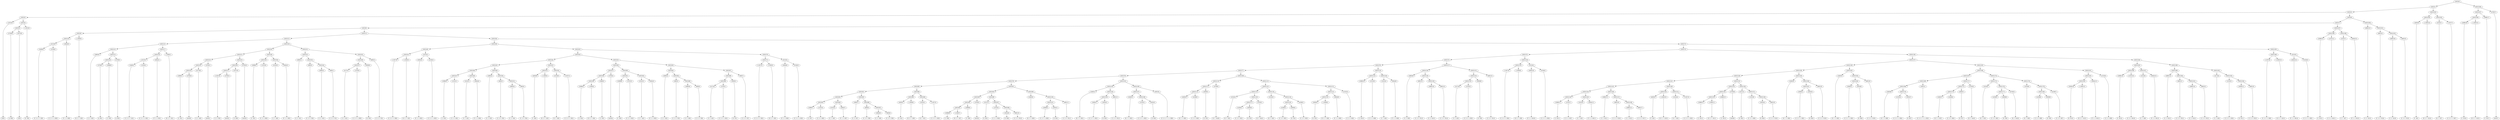 digraph sample{
"L1052(0)"->"[G](0)"
"L3706(0)"->"[A  B](0)"
"L2973(0)"->"[C](0)"
"L5925(5)"->"L3706(0)"
"L5925(5)"->"L2973(0)"
"L-1831(0)"->"[E  F](0)"
"L5925(4)"->"L5925(5)"
"L5925(4)"->"L-1831(0)"
"L5925(3)"->"L1052(0)"
"L5925(3)"->"L5925(4)"
"L5460(0)"->"[C  D  E  F  G](0)"
"L5194(0)"->"[C  D  G  A  B](0)"
"L5510(0)"->"L5460(0)"
"L5510(0)"->"L5194(0)"
"L3644(0)"->"[F  G  A  B](0)"
"L5925(10)"->"L5510(0)"
"L5925(10)"->"L3644(0)"
"L-1800(0)"->"[D  E  F  G](0)"
"L5925(9)"->"L5925(10)"
"L5925(9)"->"L-1800(0)"
"L3885(0)"->"[C  E  G](0)"
"L3706(1)"->"[A  B](1)"
"L2996(0)"->"[C  E](0)"
"L5925(16)"->"L3706(1)"
"L5925(16)"->"L2996(0)"
"L3706(2)"->"[A  B](2)"
"L5925(15)"->"L5925(16)"
"L5925(15)"->"L3706(2)"
"L5925(14)"->"L3885(0)"
"L5925(14)"->"L5925(15)"
"L5460(1)"->"[C  D  E  F  G](1)"
"L5194(1)"->"[C  D  G  A  B](1)"
"L5510(1)"->"L5460(1)"
"L5510(1)"->"L5194(1)"
"L3644(1)"->"[F  G  A  B](1)"
"L5925(18)"->"L5510(1)"
"L5925(18)"->"L3644(1)"
"L-1800(1)"->"[D  E  F  G](1)"
"L5925(17)"->"L5925(18)"
"L5925(17)"->"L-1800(1)"
"L5925(13)"->"L5925(14)"
"L5925(13)"->"L5925(17)"
"L2996(1)"->"[C  E](1)"
"L3765(0)"->"[rest](0)"
"L5925(24)"->"L2996(1)"
"L5925(24)"->"L3765(0)"
"L4174(0)"->"[C  E  A](0)"
"L5925(23)"->"L5925(24)"
"L5925(23)"->"L4174(0)"
"L3765(1)"->"[rest](1)"
"L5925(22)"->"L5925(23)"
"L5925(22)"->"L3765(1)"
"L-1847(0)"->"[C  D  F](0)"
"L3765(2)"->"[rest](2)"
"L5925(27)"->"L-1847(0)"
"L5925(27)"->"L3765(2)"
"L3221(0)"->"[G  B](0)"
"L5925(26)"->"L5925(27)"
"L5925(26)"->"L3221(0)"
"L3765(3)"->"[rest](3)"
"L5925(25)"->"L5925(26)"
"L5925(25)"->"L3765(3)"
"L5925(21)"->"L5925(22)"
"L5925(21)"->"L5925(25)"
"L2996(2)"->"[C  E](2)"
"L1552(0)"->"[C  D  A  B](0)"
"L5925(29)"->"L2996(2)"
"L5925(29)"->"L1552(0)"
"L5242(0)"->"[C  F  A](0)"
"L3644(2)"->"[F  G  A  B](2)"
"L5925(30)"->"L5242(0)"
"L5925(30)"->"L3644(2)"
"L5925(28)"->"L5925(29)"
"L5925(28)"->"L5925(30)"
"L5925(20)"->"L5925(21)"
"L5925(20)"->"L5925(28)"
"L3885(1)"->"[C  E  G](1)"
"L995(0)"->"[C  D  E  F](0)"
"L3885(2)"->"[C  E  G](2)"
"L995(1)"->"[C  D  E  F](1)"
"L5925(34)"->"L3885(2)"
"L5925(34)"->"L995(1)"
"L5925(33)"->"L995(0)"
"L5925(33)"->"L5925(34)"
"L5925(32)"->"L3885(1)"
"L5925(32)"->"L5925(33)"
"L4174(1)"->"[C  E  A](1)"
"L1535(0)"->"[C  D  E  A  B](0)"
"L5925(37)"->"L4174(1)"
"L5925(37)"->"L1535(0)"
"L3939(0)"->"[D  F](0)"
"L5925(36)"->"L5925(37)"
"L5925(36)"->"L3939(0)"
"L995(2)"->"[C  D  E  F](2)"
"L5925(35)"->"L5925(36)"
"L5925(35)"->"L995(2)"
"L5925(31)"->"L5925(32)"
"L5925(31)"->"L5925(35)"
"L5925(19)"->"L5925(20)"
"L5925(19)"->"L5925(31)"
"L5925(12)"->"L5925(13)"
"L5925(12)"->"L5925(19)"
"L-1657(0)"->"[C  D  E  G  B](0)"
"L-1800(2)"->"[D  E  F  G](2)"
"L5925(41)"->"L-1657(0)"
"L5925(41)"->"L-1800(2)"
"L3644(3)"->"[F  G  A  B](3)"
"L5194(2)"->"[C  D  G  A  B](2)"
"L5510(2)"->"L3644(3)"
"L5510(2)"->"L5194(2)"
"L5925(40)"->"L5925(41)"
"L5925(40)"->"L5510(2)"
"L2996(3)"->"[C  E](3)"
"L1552(1)"->"[C  D  A  B](1)"
"L5925(47)"->"L2996(3)"
"L5925(47)"->"L1552(1)"
"L5242(1)"->"[C  F  A](1)"
"L3644(4)"->"[F  G  A  B](4)"
"L5925(48)"->"L5242(1)"
"L5925(48)"->"L3644(4)"
"L5925(46)"->"L5925(47)"
"L5925(46)"->"L5925(48)"
"L3885(3)"->"[C  E  G](3)"
"L995(3)"->"[C  D  E  F](3)"
"L3885(4)"->"[C  E  G](4)"
"L995(4)"->"[C  D  E  F](4)"
"L5925(51)"->"L3885(4)"
"L5925(51)"->"L995(4)"
"L5925(50)"->"L995(3)"
"L5925(50)"->"L5925(51)"
"L5925(49)"->"L3885(3)"
"L5925(49)"->"L5925(50)"
"L5925(45)"->"L5925(46)"
"L5925(45)"->"L5925(49)"
"L4630(0)"->"[F  A](0)"
"L-1800(3)"->"[D  E  F  G](3)"
"L5925(53)"->"L4630(0)"
"L5925(53)"->"L-1800(3)"
"L3234(0)"->"[D  F  G](0)"
"L-1657(1)"->"[C  D  E  G  B](1)"
"L5925(54)"->"L3234(0)"
"L5925(54)"->"L-1657(1)"
"L5925(52)"->"L5925(53)"
"L5925(52)"->"L5925(54)"
"L5925(44)"->"L5925(45)"
"L5925(44)"->"L5925(52)"
"L2996(4)"->"[C  E](4)"
"L-1800(4)"->"[D  E  F  G](4)"
"L5925(59)"->"L2996(4)"
"L5925(59)"->"L-1800(4)"
"L2996(5)"->"[C  E](5)"
"L5925(58)"->"L5925(59)"
"L5925(58)"->"L2996(5)"
"L3765(4)"->"[rest](4)"
"L5925(57)"->"L5925(58)"
"L5925(57)"->"L3765(4)"
"L2996(6)"->"[C  E](6)"
"L1552(2)"->"[C  D  A  B](2)"
"L5925(61)"->"L2996(6)"
"L5925(61)"->"L1552(2)"
"L5242(2)"->"[C  F  A](2)"
"L3644(5)"->"[F  G  A  B](5)"
"L5925(62)"->"L5242(2)"
"L5925(62)"->"L3644(5)"
"L5925(60)"->"L5925(61)"
"L5925(60)"->"L5925(62)"
"L5925(56)"->"L5925(57)"
"L5925(56)"->"L5925(60)"
"L3885(5)"->"[C  E  G](5)"
"L995(5)"->"[C  D  E  F](5)"
"L3885(6)"->"[C  E  G](6)"
"L995(6)"->"[C  D  E  F](6)"
"L5925(66)"->"L3885(6)"
"L5925(66)"->"L995(6)"
"L5925(65)"->"L995(5)"
"L5925(65)"->"L5925(66)"
"L5925(64)"->"L3885(5)"
"L5925(64)"->"L5925(65)"
"L4174(2)"->"[C  E  A](2)"
"L1535(1)"->"[C  D  E  A  B](1)"
"L5925(69)"->"L4174(2)"
"L5925(69)"->"L1535(1)"
"L3939(1)"->"[D  F](1)"
"L5925(68)"->"L5925(69)"
"L5925(68)"->"L3939(1)"
"L995(7)"->"[C  D  E  F](7)"
"L5925(67)"->"L5925(68)"
"L5925(67)"->"L995(7)"
"L5925(63)"->"L5925(64)"
"L5925(63)"->"L5925(67)"
"L5925(55)"->"L5925(56)"
"L5925(55)"->"L5925(63)"
"L5925(43)"->"L5925(44)"
"L5925(43)"->"L5925(55)"
"L-1657(2)"->"[C  D  E  G  B](2)"
"L-1800(5)"->"[D  E  F  G](5)"
"L5925(71)"->"L-1657(2)"
"L5925(71)"->"L-1800(5)"
"L3644(6)"->"[F  G  A  B](6)"
"L5194(3)"->"[C  D  G  A  B](3)"
"L5510(3)"->"L3644(6)"
"L5510(3)"->"L5194(3)"
"L5925(70)"->"L5925(71)"
"L5925(70)"->"L5510(3)"
"L5925(42)"->"L5925(43)"
"L5925(42)"->"L5925(70)"
"L5925(39)"->"L5925(40)"
"L5925(39)"->"L5925(42)"
"L2996(7)"->"[C  E](7)"
"L1552(3)"->"[C  D  A  B](3)"
"L5925(83)"->"L2996(7)"
"L5925(83)"->"L1552(3)"
"L5242(3)"->"[C  F  A](3)"
"L3644(7)"->"[F  G  A  B](7)"
"L5925(84)"->"L5242(3)"
"L5925(84)"->"L3644(7)"
"L5925(82)"->"L5925(83)"
"L5925(82)"->"L5925(84)"
"L3885(7)"->"[C  E  G](7)"
"L995(8)"->"[C  D  E  F](8)"
"L3885(8)"->"[C  E  G](8)"
"L995(9)"->"[C  D  E  F](9)"
"L5925(87)"->"L3885(8)"
"L5925(87)"->"L995(9)"
"L5925(86)"->"L995(8)"
"L5925(86)"->"L5925(87)"
"L5925(85)"->"L3885(7)"
"L5925(85)"->"L5925(86)"
"L5925(81)"->"L5925(82)"
"L5925(81)"->"L5925(85)"
"L4630(1)"->"[F  A](1)"
"L-1800(6)"->"[D  E  F  G](6)"
"L5925(89)"->"L4630(1)"
"L5925(89)"->"L-1800(6)"
"L3234(1)"->"[D  F  G](1)"
"L-1657(3)"->"[C  D  E  G  B](3)"
"L5925(90)"->"L3234(1)"
"L5925(90)"->"L-1657(3)"
"L5925(88)"->"L5925(89)"
"L5925(88)"->"L5925(90)"
"L5925(80)"->"L5925(81)"
"L5925(80)"->"L5925(88)"
"L2996(8)"->"[C  E](8)"
"L-1800(7)"->"[D  E  F  G](7)"
"L5925(95)"->"L2996(8)"
"L5925(95)"->"L-1800(7)"
"L2996(9)"->"[C  E](9)"
"L5925(94)"->"L5925(95)"
"L5925(94)"->"L2996(9)"
"L3765(5)"->"[rest](5)"
"L5925(93)"->"L5925(94)"
"L5925(93)"->"L3765(5)"
"L3221(1)"->"[G  B](1)"
"L1552(4)"->"[C  D  A  B](4)"
"L3054(0)"->"[D  B](0)"
"L995(10)"->"[C  D  E  F](10)"
"L5925(98)"->"L3054(0)"
"L5925(98)"->"L995(10)"
"L5925(97)"->"L1552(4)"
"L5925(97)"->"L5925(98)"
"L5925(96)"->"L3221(1)"
"L5925(96)"->"L5925(97)"
"L5925(92)"->"L5925(93)"
"L5925(92)"->"L5925(96)"
"L3483(0)"->"[D  F  G  B](0)"
"L2800(0)"->"[C  D  F  A  B](0)"
"L3054(1)"->"[D  B](1)"
"L5925(101)"->"L2800(0)"
"L5925(101)"->"L3054(1)"
"L995(11)"->"[C  D  E  F](11)"
"L5925(100)"->"L5925(101)"
"L5925(100)"->"L995(11)"
"L5925(99)"->"L3483(0)"
"L5925(99)"->"L5925(100)"
"L5925(91)"->"L5925(92)"
"L5925(91)"->"L5925(99)"
"L5925(79)"->"L5925(80)"
"L5925(79)"->"L5925(91)"
"L3483(1)"->"[D  F  G  B](1)"
"L2800(1)"->"[C  D  F  A  B](1)"
"L3054(2)"->"[D  B](2)"
"L5925(105)"->"L2800(1)"
"L5925(105)"->"L3054(2)"
"L995(12)"->"[C  D  E  F](12)"
"L5925(104)"->"L5925(105)"
"L5925(104)"->"L995(12)"
"L5925(103)"->"L3483(1)"
"L5925(103)"->"L5925(104)"
"L3483(2)"->"[D  F  G  B](2)"
"L1535(2)"->"[C  D  E  A  B](2)"
"L3054(3)"->"[D  B](3)"
"L5925(108)"->"L1535(2)"
"L5925(108)"->"L3054(3)"
"L5925(107)"->"L3483(2)"
"L5925(107)"->"L5925(108)"
"L3852(0)"->"[C  D  E  F  G  A  B](0)"
"L5925(106)"->"L5925(107)"
"L5925(106)"->"L3852(0)"
"L5925(102)"->"L5925(103)"
"L5925(102)"->"L5925(106)"
"L5925(78)"->"L5925(79)"
"L5925(78)"->"L5925(102)"
"L3483(3)"->"[D  F  G  B](3)"
"L4168(0)"->"[C  D  E  B](0)"
"L5925(112)"->"L3483(3)"
"L5925(112)"->"L4168(0)"
"L3939(2)"->"[D  F](2)"
"L5925(111)"->"L5925(112)"
"L5925(111)"->"L3939(2)"
"L4700(0)"->"[D  F  Gis](0)"
"L5925(110)"->"L5925(111)"
"L5925(110)"->"L4700(0)"
"L3234(2)"->"[D  F  G](2)"
"L4168(1)"->"[C  D  E  B](1)"
"L3939(3)"->"[D  F](3)"
"L5925(117)"->"L4168(1)"
"L5925(117)"->"L3939(3)"
"L4700(1)"->"[D  F  Gis](1)"
"L5925(116)"->"L5925(117)"
"L5925(116)"->"L4700(1)"
"L5925(115)"->"L3234(2)"
"L5925(115)"->"L5925(116)"
"L3234(3)"->"[D  F  G](3)"
"L4168(2)"->"[C  D  E  B](2)"
"L3939(4)"->"[D  F](4)"
"L5925(120)"->"L4168(2)"
"L5925(120)"->"L3939(4)"
"L4168(3)"->"[C  D  E  B](3)"
"L5925(119)"->"L5925(120)"
"L5925(119)"->"L4168(3)"
"L5925(118)"->"L3234(3)"
"L5925(118)"->"L5925(119)"
"L5925(114)"->"L5925(115)"
"L5925(114)"->"L5925(118)"
"L3939(5)"->"[D  F](5)"
"L-1800(8)"->"[D  E  F  G](8)"
"L5925(123)"->"L3939(5)"
"L5925(123)"->"L-1800(8)"
"L3644(8)"->"[F  G  A  B](8)"
"L5925(122)"->"L5925(123)"
"L5925(122)"->"L3644(8)"
"L1552(5)"->"[C  D  A  B](5)"
"L5925(121)"->"L5925(122)"
"L5925(121)"->"L1552(5)"
"L5925(113)"->"L5925(114)"
"L5925(113)"->"L5925(121)"
"L5925(109)"->"L5925(110)"
"L5925(109)"->"L5925(113)"
"L5925(77)"->"L5925(78)"
"L5925(77)"->"L5925(109)"
"L2996(10)"->"[C  E](10)"
"L1552(6)"->"[C  D  A  B](6)"
"L5925(125)"->"L2996(10)"
"L5925(125)"->"L1552(6)"
"L5242(4)"->"[C  F  A](4)"
"L3644(9)"->"[F  G  A  B](9)"
"L5925(126)"->"L5242(4)"
"L5925(126)"->"L3644(9)"
"L5925(124)"->"L5925(125)"
"L5925(124)"->"L5925(126)"
"L5925(76)"->"L5925(77)"
"L5925(76)"->"L5925(124)"
"L3885(9)"->"[C  E  G](9)"
"L995(13)"->"[C  D  E  F](13)"
"L3885(10)"->"[C  E  G](10)"
"L995(14)"->"[C  D  E  F](14)"
"L5925(130)"->"L3885(10)"
"L5925(130)"->"L995(14)"
"L5925(129)"->"L995(13)"
"L5925(129)"->"L5925(130)"
"L5925(128)"->"L3885(9)"
"L5925(128)"->"L5925(129)"
"L4174(3)"->"[C  E  A](3)"
"L1535(3)"->"[C  D  E  A  B](3)"
"L5925(133)"->"L4174(3)"
"L5925(133)"->"L1535(3)"
"L3939(6)"->"[D  F](6)"
"L5925(132)"->"L5925(133)"
"L5925(132)"->"L3939(6)"
"L995(15)"->"[C  D  E  F](15)"
"L5925(131)"->"L5925(132)"
"L5925(131)"->"L995(15)"
"L5925(127)"->"L5925(128)"
"L5925(127)"->"L5925(131)"
"L5925(75)"->"L5925(76)"
"L5925(75)"->"L5925(127)"
"L-1657(4)"->"[C  D  E  G  B](4)"
"L-1800(9)"->"[D  E  F  G](9)"
"L5925(135)"->"L-1657(4)"
"L5925(135)"->"L-1800(9)"
"L3644(10)"->"[F  G  A  B](10)"
"L5194(4)"->"[C  D  G  A  B](4)"
"L5510(4)"->"L3644(10)"
"L5510(4)"->"L5194(4)"
"L5925(134)"->"L5925(135)"
"L5925(134)"->"L5510(4)"
"L5925(74)"->"L5925(75)"
"L5925(74)"->"L5925(134)"
"L2996(11)"->"[C  E](11)"
"L1552(7)"->"[C  D  A  B](7)"
"L5925(144)"->"L2996(11)"
"L5925(144)"->"L1552(7)"
"L5242(5)"->"[C  F  A](5)"
"L3644(11)"->"[F  G  A  B](11)"
"L5925(145)"->"L5242(5)"
"L5925(145)"->"L3644(11)"
"L5925(143)"->"L5925(144)"
"L5925(143)"->"L5925(145)"
"L3885(11)"->"[C  E  G](11)"
"L995(16)"->"[C  D  E  F](16)"
"L3885(12)"->"[C  E  G](12)"
"L995(17)"->"[C  D  E  F](17)"
"L5925(148)"->"L3885(12)"
"L5925(148)"->"L995(17)"
"L5925(147)"->"L995(16)"
"L5925(147)"->"L5925(148)"
"L5925(146)"->"L3885(11)"
"L5925(146)"->"L5925(147)"
"L5925(142)"->"L5925(143)"
"L5925(142)"->"L5925(146)"
"L4630(2)"->"[F  A](2)"
"L-1800(10)"->"[D  E  F  G](10)"
"L5925(150)"->"L4630(2)"
"L5925(150)"->"L-1800(10)"
"L3234(4)"->"[D  F  G](4)"
"L-1657(5)"->"[C  D  E  G  B](5)"
"L5925(151)"->"L3234(4)"
"L5925(151)"->"L-1657(5)"
"L5925(149)"->"L5925(150)"
"L5925(149)"->"L5925(151)"
"L5925(141)"->"L5925(142)"
"L5925(141)"->"L5925(149)"
"L2996(12)"->"[C  E](12)"
"L-1800(11)"->"[D  E  F  G](11)"
"L5925(155)"->"L2996(12)"
"L5925(155)"->"L-1800(11)"
"L2996(13)"->"[C  E](13)"
"L5925(154)"->"L5925(155)"
"L5925(154)"->"L2996(13)"
"L3765(6)"->"[rest](6)"
"L5925(153)"->"L5925(154)"
"L5925(153)"->"L3765(6)"
"L3221(2)"->"[G  B](2)"
"L1552(8)"->"[C  D  A  B](8)"
"L3054(4)"->"[D  B](4)"
"L995(18)"->"[C  D  E  F](18)"
"L5925(158)"->"L3054(4)"
"L5925(158)"->"L995(18)"
"L5925(157)"->"L1552(8)"
"L5925(157)"->"L5925(158)"
"L5925(156)"->"L3221(2)"
"L5925(156)"->"L5925(157)"
"L5925(152)"->"L5925(153)"
"L5925(152)"->"L5925(156)"
"L5925(140)"->"L5925(141)"
"L5925(140)"->"L5925(152)"
"L3483(4)"->"[D  F  G  B](4)"
"L2800(2)"->"[C  D  F  A  B](2)"
"L3054(5)"->"[D  B](5)"
"L5925(161)"->"L2800(2)"
"L5925(161)"->"L3054(5)"
"L995(19)"->"[C  D  E  F](19)"
"L5925(160)"->"L5925(161)"
"L5925(160)"->"L995(19)"
"L5925(159)"->"L3483(4)"
"L5925(159)"->"L5925(160)"
"L5925(139)"->"L5925(140)"
"L5925(139)"->"L5925(159)"
"L3483(5)"->"[D  F  G  B](5)"
"L2800(3)"->"[C  D  F  A  B](3)"
"L3054(6)"->"[D  B](6)"
"L5925(164)"->"L2800(3)"
"L5925(164)"->"L3054(6)"
"L995(20)"->"[C  D  E  F](20)"
"L5925(163)"->"L5925(164)"
"L5925(163)"->"L995(20)"
"L5925(162)"->"L3483(5)"
"L5925(162)"->"L5925(163)"
"L5925(138)"->"L5925(139)"
"L5925(138)"->"L5925(162)"
"L3483(6)"->"[D  F  G  B](6)"
"L1535(4)"->"[C  D  E  A  B](4)"
"L3054(7)"->"[D  B](7)"
"L5925(170)"->"L1535(4)"
"L5925(170)"->"L3054(7)"
"L5925(169)"->"L3483(6)"
"L5925(169)"->"L5925(170)"
"L3852(1)"->"[C  D  E  F  G  A  B](1)"
"L5925(168)"->"L5925(169)"
"L5925(168)"->"L3852(1)"
"L3483(7)"->"[D  F  G  B](7)"
"L4168(4)"->"[C  D  E  B](4)"
"L5925(173)"->"L3483(7)"
"L5925(173)"->"L4168(4)"
"L3939(7)"->"[D  F](7)"
"L5925(172)"->"L5925(173)"
"L5925(172)"->"L3939(7)"
"L4700(2)"->"[D  F  Gis](2)"
"L5925(171)"->"L5925(172)"
"L5925(171)"->"L4700(2)"
"L5925(167)"->"L5925(168)"
"L5925(167)"->"L5925(171)"
"L3234(5)"->"[D  F  G](5)"
"L4168(5)"->"[C  D  E  B](5)"
"L3939(8)"->"[D  F](8)"
"L5925(177)"->"L4168(5)"
"L5925(177)"->"L3939(8)"
"L4700(3)"->"[D  F  Gis](3)"
"L5925(176)"->"L5925(177)"
"L5925(176)"->"L4700(3)"
"L5925(175)"->"L3234(5)"
"L5925(175)"->"L5925(176)"
"L3234(6)"->"[D  F  G](6)"
"L4168(6)"->"[C  D  E  B](6)"
"L3939(9)"->"[D  F](9)"
"L5925(180)"->"L4168(6)"
"L5925(180)"->"L3939(9)"
"L4168(7)"->"[C  D  E  B](7)"
"L5925(179)"->"L5925(180)"
"L5925(179)"->"L4168(7)"
"L5925(178)"->"L3234(6)"
"L5925(178)"->"L5925(179)"
"L5925(174)"->"L5925(175)"
"L5925(174)"->"L5925(178)"
"L5925(166)"->"L5925(167)"
"L5925(166)"->"L5925(174)"
"L3939(10)"->"[D  F](10)"
"L-1800(12)"->"[D  E  F  G](12)"
"L5925(183)"->"L3939(10)"
"L5925(183)"->"L-1800(12)"
"L3644(12)"->"[F  G  A  B](12)"
"L5925(182)"->"L5925(183)"
"L5925(182)"->"L3644(12)"
"L1552(9)"->"[C  D  A  B](9)"
"L5925(181)"->"L5925(182)"
"L5925(181)"->"L1552(9)"
"L5925(165)"->"L5925(166)"
"L5925(165)"->"L5925(181)"
"L5925(137)"->"L5925(138)"
"L5925(137)"->"L5925(165)"
"L2996(14)"->"[C  E](14)"
"L1552(10)"->"[C  D  A  B](10)"
"L5925(186)"->"L2996(14)"
"L5925(186)"->"L1552(10)"
"L5242(6)"->"[C  F  A](6)"
"L3644(13)"->"[F  G  A  B](13)"
"L5925(187)"->"L5242(6)"
"L5925(187)"->"L3644(13)"
"L5925(185)"->"L5925(186)"
"L5925(185)"->"L5925(187)"
"L3885(13)"->"[C  E  G](13)"
"L995(21)"->"[C  D  E  F](21)"
"L3885(14)"->"[C  E  G](14)"
"L995(22)"->"[C  D  E  F](22)"
"L5925(191)"->"L3885(14)"
"L5925(191)"->"L995(22)"
"L5925(190)"->"L995(21)"
"L5925(190)"->"L5925(191)"
"L5925(189)"->"L3885(13)"
"L5925(189)"->"L5925(190)"
"L4174(4)"->"[C  E  A](4)"
"L1535(5)"->"[C  D  E  A  B](5)"
"L3939(11)"->"[D  F](11)"
"L995(23)"->"[C  D  E  F](23)"
"L5925(194)"->"L3939(11)"
"L5925(194)"->"L995(23)"
"L5925(193)"->"L1535(5)"
"L5925(193)"->"L5925(194)"
"L5925(192)"->"L4174(4)"
"L5925(192)"->"L5925(193)"
"L5925(188)"->"L5925(189)"
"L5925(188)"->"L5925(192)"
"L5925(184)"->"L5925(185)"
"L5925(184)"->"L5925(188)"
"L5925(136)"->"L5925(137)"
"L5925(136)"->"L5925(184)"
"L5925(73)"->"L5925(74)"
"L5925(73)"->"L5925(136)"
"L-1657(6)"->"[C  D  E  G  B](6)"
"L-1800(13)"->"[D  E  F  G](13)"
"L5925(196)"->"L-1657(6)"
"L5925(196)"->"L-1800(13)"
"L3644(14)"->"[F  G  A  B](14)"
"L5194(5)"->"[C  D  G  A  B](5)"
"L5510(5)"->"L3644(14)"
"L5510(5)"->"L5194(5)"
"L5925(195)"->"L5925(196)"
"L5925(195)"->"L5510(5)"
"L5925(72)"->"L5925(73)"
"L5925(72)"->"L5925(195)"
"L5925(38)"->"L5925(39)"
"L5925(38)"->"L5925(72)"
"L5925(11)"->"L5925(12)"
"L5925(11)"->"L5925(38)"
"L5925(8)"->"L5925(9)"
"L5925(8)"->"L5925(11)"
"L2996(15)"->"[C  E](15)"
"L1552(11)"->"[C  D  A  B](11)"
"L5925(198)"->"L2996(15)"
"L5925(198)"->"L1552(11)"
"L5242(7)"->"[C  F  A](7)"
"L3644(15)"->"[F  G  A  B](15)"
"L5925(199)"->"L5242(7)"
"L5925(199)"->"L3644(15)"
"L5925(197)"->"L5925(198)"
"L5925(197)"->"L5925(199)"
"L5925(7)"->"L5925(8)"
"L5925(7)"->"L5925(197)"
"L3885(15)"->"[C  E  G](15)"
"L995(24)"->"[C  D  E  F](24)"
"L3885(16)"->"[C  E  G](16)"
"L995(25)"->"[C  D  E  F](25)"
"L5925(202)"->"L3885(16)"
"L5925(202)"->"L995(25)"
"L5925(201)"->"L995(24)"
"L5925(201)"->"L5925(202)"
"L5925(200)"->"L3885(15)"
"L5925(200)"->"L5925(201)"
"L5925(6)"->"L5925(7)"
"L5925(6)"->"L5925(200)"
"L5925(2)"->"L5925(3)"
"L5925(2)"->"L5925(6)"
"L4630(3)"->"[F  A](3)"
"L-1800(14)"->"[D  E  F  G](14)"
"L5925(204)"->"L4630(3)"
"L5925(204)"->"L-1800(14)"
"L3234(7)"->"[D  F  G](7)"
"L-1657(7)"->"[C  D  E  G  B](7)"
"L5925(205)"->"L3234(7)"
"L5925(205)"->"L-1657(7)"
"L5925(203)"->"L5925(204)"
"L5925(203)"->"L5925(205)"
"L5925(1)"->"L5925(2)"
"L5925(1)"->"L5925(203)"
"L2996(16)"->"[C  E](16)"
"L-1800(15)"->"[D  E  F  G](15)"
"L5925(208)"->"L2996(16)"
"L5925(208)"->"L-1800(15)"
"L2996(17)"->"[C  E](17)"
"L5925(207)"->"L5925(208)"
"L5925(207)"->"L2996(17)"
"L3765(7)"->"[rest](7)"
"L5925(206)"->"L5925(207)"
"L5925(206)"->"L3765(7)"
"L5925(0)"->"L5925(1)"
"L5925(0)"->"L5925(206)"
{rank = min; "L5925(0)"}
{rank = same; "L5925(1)"; "L5925(206)";}
{rank = same; "L5925(2)"; "L5925(203)"; "L5925(207)"; "L3765(7)";}
{rank = same; "L5925(3)"; "L5925(6)"; "L5925(204)"; "L5925(205)"; "L5925(208)"; "L2996(17)";}
{rank = same; "L1052(0)"; "L5925(4)"; "L5925(7)"; "L5925(200)"; "L4630(3)"; "L-1800(14)"; "L3234(7)"; "L-1657(7)"; "L2996(16)"; "L-1800(15)";}
{rank = same; "L5925(5)"; "L-1831(0)"; "L5925(8)"; "L5925(197)"; "L3885(15)"; "L5925(201)";}
{rank = same; "L3706(0)"; "L2973(0)"; "L5925(9)"; "L5925(11)"; "L5925(198)"; "L5925(199)"; "L995(24)"; "L5925(202)";}
{rank = same; "L5925(10)"; "L-1800(0)"; "L5925(12)"; "L5925(38)"; "L2996(15)"; "L1552(11)"; "L5242(7)"; "L3644(15)"; "L3885(16)"; "L995(25)";}
{rank = same; "L5510(0)"; "L3644(0)"; "L5925(13)"; "L5925(19)"; "L5925(39)"; "L5925(72)";}
{rank = same; "L5460(0)"; "L5194(0)"; "L5925(14)"; "L5925(17)"; "L5925(20)"; "L5925(31)"; "L5925(40)"; "L5925(42)"; "L5925(73)"; "L5925(195)";}
{rank = same; "L3885(0)"; "L5925(15)"; "L5925(18)"; "L-1800(1)"; "L5925(21)"; "L5925(28)"; "L5925(32)"; "L5925(35)"; "L5925(41)"; "L5510(2)"; "L5925(43)"; "L5925(70)"; "L5925(74)"; "L5925(136)"; "L5925(196)"; "L5510(5)";}
{rank = same; "L5925(16)"; "L3706(2)"; "L5510(1)"; "L3644(1)"; "L5925(22)"; "L5925(25)"; "L5925(29)"; "L5925(30)"; "L3885(1)"; "L5925(33)"; "L5925(36)"; "L995(2)"; "L-1657(0)"; "L-1800(2)"; "L3644(3)"; "L5194(2)"; "L5925(44)"; "L5925(55)"; "L5925(71)"; "L5510(3)"; "L5925(75)"; "L5925(134)"; "L5925(137)"; "L5925(184)"; "L-1657(6)"; "L-1800(13)"; "L3644(14)"; "L5194(5)";}
{rank = same; "L3706(1)"; "L2996(0)"; "L5460(1)"; "L5194(1)"; "L5925(23)"; "L3765(1)"; "L5925(26)"; "L3765(3)"; "L2996(2)"; "L1552(0)"; "L5242(0)"; "L3644(2)"; "L995(0)"; "L5925(34)"; "L5925(37)"; "L3939(0)"; "L5925(45)"; "L5925(52)"; "L5925(56)"; "L5925(63)"; "L-1657(2)"; "L-1800(5)"; "L3644(6)"; "L5194(3)"; "L5925(76)"; "L5925(127)"; "L5925(135)"; "L5510(4)"; "L5925(138)"; "L5925(165)"; "L5925(185)"; "L5925(188)";}
{rank = same; "L5925(24)"; "L4174(0)"; "L5925(27)"; "L3221(0)"; "L3885(2)"; "L995(1)"; "L4174(1)"; "L1535(0)"; "L5925(46)"; "L5925(49)"; "L5925(53)"; "L5925(54)"; "L5925(57)"; "L5925(60)"; "L5925(64)"; "L5925(67)"; "L5925(77)"; "L5925(124)"; "L5925(128)"; "L5925(131)"; "L-1657(4)"; "L-1800(9)"; "L3644(10)"; "L5194(4)"; "L5925(139)"; "L5925(162)"; "L5925(166)"; "L5925(181)"; "L5925(186)"; "L5925(187)"; "L5925(189)"; "L5925(192)";}
{rank = same; "L2996(1)"; "L3765(0)"; "L-1847(0)"; "L3765(2)"; "L5925(47)"; "L5925(48)"; "L3885(3)"; "L5925(50)"; "L4630(0)"; "L-1800(3)"; "L3234(0)"; "L-1657(1)"; "L5925(58)"; "L3765(4)"; "L5925(61)"; "L5925(62)"; "L3885(5)"; "L5925(65)"; "L5925(68)"; "L995(7)"; "L5925(78)"; "L5925(109)"; "L5925(125)"; "L5925(126)"; "L3885(9)"; "L5925(129)"; "L5925(132)"; "L995(15)"; "L5925(140)"; "L5925(159)"; "L3483(5)"; "L5925(163)"; "L5925(167)"; "L5925(174)"; "L5925(182)"; "L1552(9)"; "L2996(14)"; "L1552(10)"; "L5242(6)"; "L3644(13)"; "L3885(13)"; "L5925(190)"; "L4174(4)"; "L5925(193)";}
{rank = same; "L2996(3)"; "L1552(1)"; "L5242(1)"; "L3644(4)"; "L995(3)"; "L5925(51)"; "L5925(59)"; "L2996(5)"; "L2996(6)"; "L1552(2)"; "L5242(2)"; "L3644(5)"; "L995(5)"; "L5925(66)"; "L5925(69)"; "L3939(1)"; "L5925(79)"; "L5925(102)"; "L5925(110)"; "L5925(113)"; "L2996(10)"; "L1552(6)"; "L5242(4)"; "L3644(9)"; "L995(13)"; "L5925(130)"; "L5925(133)"; "L3939(6)"; "L5925(141)"; "L5925(152)"; "L3483(4)"; "L5925(160)"; "L5925(164)"; "L995(20)"; "L5925(168)"; "L5925(171)"; "L5925(175)"; "L5925(178)"; "L5925(183)"; "L3644(12)"; "L995(21)"; "L5925(191)"; "L1535(5)"; "L5925(194)";}
{rank = same; "L3885(4)"; "L995(4)"; "L2996(4)"; "L-1800(4)"; "L3885(6)"; "L995(6)"; "L4174(2)"; "L1535(1)"; "L5925(80)"; "L5925(91)"; "L5925(103)"; "L5925(106)"; "L5925(111)"; "L4700(0)"; "L5925(114)"; "L5925(121)"; "L3885(10)"; "L995(14)"; "L4174(3)"; "L1535(3)"; "L5925(142)"; "L5925(149)"; "L5925(153)"; "L5925(156)"; "L5925(161)"; "L995(19)"; "L2800(3)"; "L3054(6)"; "L5925(169)"; "L3852(1)"; "L5925(172)"; "L4700(2)"; "L3234(5)"; "L5925(176)"; "L3234(6)"; "L5925(179)"; "L3939(10)"; "L-1800(12)"; "L3885(14)"; "L995(22)"; "L3939(11)"; "L995(23)";}
{rank = same; "L5925(81)"; "L5925(88)"; "L5925(92)"; "L5925(99)"; "L3483(1)"; "L5925(104)"; "L5925(107)"; "L3852(0)"; "L5925(112)"; "L3939(2)"; "L5925(115)"; "L5925(118)"; "L5925(122)"; "L1552(5)"; "L5925(143)"; "L5925(146)"; "L5925(150)"; "L5925(151)"; "L5925(154)"; "L3765(6)"; "L3221(2)"; "L5925(157)"; "L2800(2)"; "L3054(5)"; "L3483(6)"; "L5925(170)"; "L5925(173)"; "L3939(7)"; "L5925(177)"; "L4700(3)"; "L5925(180)"; "L4168(7)";}
{rank = same; "L5925(82)"; "L5925(85)"; "L5925(89)"; "L5925(90)"; "L5925(93)"; "L5925(96)"; "L3483(0)"; "L5925(100)"; "L5925(105)"; "L995(12)"; "L3483(2)"; "L5925(108)"; "L3483(3)"; "L4168(0)"; "L3234(2)"; "L5925(116)"; "L3234(3)"; "L5925(119)"; "L5925(123)"; "L3644(8)"; "L5925(144)"; "L5925(145)"; "L3885(11)"; "L5925(147)"; "L4630(2)"; "L-1800(10)"; "L3234(4)"; "L-1657(5)"; "L5925(155)"; "L2996(13)"; "L1552(8)"; "L5925(158)"; "L1535(4)"; "L3054(7)"; "L3483(7)"; "L4168(4)"; "L4168(5)"; "L3939(8)"; "L4168(6)"; "L3939(9)";}
{rank = same; "L5925(83)"; "L5925(84)"; "L3885(7)"; "L5925(86)"; "L4630(1)"; "L-1800(6)"; "L3234(1)"; "L-1657(3)"; "L5925(94)"; "L3765(5)"; "L3221(1)"; "L5925(97)"; "L5925(101)"; "L995(11)"; "L2800(1)"; "L3054(2)"; "L1535(2)"; "L3054(3)"; "L5925(117)"; "L4700(1)"; "L5925(120)"; "L4168(3)"; "L3939(5)"; "L-1800(8)"; "L2996(11)"; "L1552(7)"; "L5242(5)"; "L3644(11)"; "L995(16)"; "L5925(148)"; "L2996(12)"; "L-1800(11)"; "L3054(4)"; "L995(18)";}
{rank = same; "L2996(7)"; "L1552(3)"; "L5242(3)"; "L3644(7)"; "L995(8)"; "L5925(87)"; "L5925(95)"; "L2996(9)"; "L1552(4)"; "L5925(98)"; "L2800(0)"; "L3054(1)"; "L4168(1)"; "L3939(3)"; "L4168(2)"; "L3939(4)"; "L3885(12)"; "L995(17)";}
{rank = same; "L3885(8)"; "L995(9)"; "L2996(8)"; "L-1800(7)"; "L3054(0)"; "L995(10)";}
{rank = max; "[A  B](0)"; "[A  B](1)"; "[A  B](2)"; "[C  D  A  B](0)"; "[C  D  A  B](1)"; "[C  D  A  B](10)"; "[C  D  A  B](11)"; "[C  D  A  B](2)"; "[C  D  A  B](3)"; "[C  D  A  B](4)"; "[C  D  A  B](5)"; "[C  D  A  B](6)"; "[C  D  A  B](7)"; "[C  D  A  B](8)"; "[C  D  A  B](9)"; "[C  D  E  A  B](0)"; "[C  D  E  A  B](1)"; "[C  D  E  A  B](2)"; "[C  D  E  A  B](3)"; "[C  D  E  A  B](4)"; "[C  D  E  A  B](5)"; "[C  D  E  B](0)"; "[C  D  E  B](1)"; "[C  D  E  B](2)"; "[C  D  E  B](3)"; "[C  D  E  B](4)"; "[C  D  E  B](5)"; "[C  D  E  B](6)"; "[C  D  E  B](7)"; "[C  D  E  F  G  A  B](0)"; "[C  D  E  F  G  A  B](1)"; "[C  D  E  F  G](0)"; "[C  D  E  F  G](1)"; "[C  D  E  F](0)"; "[C  D  E  F](1)"; "[C  D  E  F](10)"; "[C  D  E  F](11)"; "[C  D  E  F](12)"; "[C  D  E  F](13)"; "[C  D  E  F](14)"; "[C  D  E  F](15)"; "[C  D  E  F](16)"; "[C  D  E  F](17)"; "[C  D  E  F](18)"; "[C  D  E  F](19)"; "[C  D  E  F](2)"; "[C  D  E  F](20)"; "[C  D  E  F](21)"; "[C  D  E  F](22)"; "[C  D  E  F](23)"; "[C  D  E  F](24)"; "[C  D  E  F](25)"; "[C  D  E  F](3)"; "[C  D  E  F](4)"; "[C  D  E  F](5)"; "[C  D  E  F](6)"; "[C  D  E  F](7)"; "[C  D  E  F](8)"; "[C  D  E  F](9)"; "[C  D  E  G  B](0)"; "[C  D  E  G  B](1)"; "[C  D  E  G  B](2)"; "[C  D  E  G  B](3)"; "[C  D  E  G  B](4)"; "[C  D  E  G  B](5)"; "[C  D  E  G  B](6)"; "[C  D  E  G  B](7)"; "[C  D  F  A  B](0)"; "[C  D  F  A  B](1)"; "[C  D  F  A  B](2)"; "[C  D  F  A  B](3)"; "[C  D  F](0)"; "[C  D  G  A  B](0)"; "[C  D  G  A  B](1)"; "[C  D  G  A  B](2)"; "[C  D  G  A  B](3)"; "[C  D  G  A  B](4)"; "[C  D  G  A  B](5)"; "[C  E  A](0)"; "[C  E  A](1)"; "[C  E  A](2)"; "[C  E  A](3)"; "[C  E  A](4)"; "[C  E  G](0)"; "[C  E  G](1)"; "[C  E  G](10)"; "[C  E  G](11)"; "[C  E  G](12)"; "[C  E  G](13)"; "[C  E  G](14)"; "[C  E  G](15)"; "[C  E  G](16)"; "[C  E  G](2)"; "[C  E  G](3)"; "[C  E  G](4)"; "[C  E  G](5)"; "[C  E  G](6)"; "[C  E  G](7)"; "[C  E  G](8)"; "[C  E  G](9)"; "[C  E](0)"; "[C  E](1)"; "[C  E](10)"; "[C  E](11)"; "[C  E](12)"; "[C  E](13)"; "[C  E](14)"; "[C  E](15)"; "[C  E](16)"; "[C  E](17)"; "[C  E](2)"; "[C  E](3)"; "[C  E](4)"; "[C  E](5)"; "[C  E](6)"; "[C  E](7)"; "[C  E](8)"; "[C  E](9)"; "[C  F  A](0)"; "[C  F  A](1)"; "[C  F  A](2)"; "[C  F  A](3)"; "[C  F  A](4)"; "[C  F  A](5)"; "[C  F  A](6)"; "[C  F  A](7)"; "[C](0)"; "[D  B](0)"; "[D  B](1)"; "[D  B](2)"; "[D  B](3)"; "[D  B](4)"; "[D  B](5)"; "[D  B](6)"; "[D  B](7)"; "[D  E  F  G](0)"; "[D  E  F  G](1)"; "[D  E  F  G](10)"; "[D  E  F  G](11)"; "[D  E  F  G](12)"; "[D  E  F  G](13)"; "[D  E  F  G](14)"; "[D  E  F  G](15)"; "[D  E  F  G](2)"; "[D  E  F  G](3)"; "[D  E  F  G](4)"; "[D  E  F  G](5)"; "[D  E  F  G](6)"; "[D  E  F  G](7)"; "[D  E  F  G](8)"; "[D  E  F  G](9)"; "[D  F  G  B](0)"; "[D  F  G  B](1)"; "[D  F  G  B](2)"; "[D  F  G  B](3)"; "[D  F  G  B](4)"; "[D  F  G  B](5)"; "[D  F  G  B](6)"; "[D  F  G  B](7)"; "[D  F  G](0)"; "[D  F  G](1)"; "[D  F  G](2)"; "[D  F  G](3)"; "[D  F  G](4)"; "[D  F  G](5)"; "[D  F  G](6)"; "[D  F  G](7)"; "[D  F  Gis](0)"; "[D  F  Gis](1)"; "[D  F  Gis](2)"; "[D  F  Gis](3)"; "[D  F](0)"; "[D  F](1)"; "[D  F](10)"; "[D  F](11)"; "[D  F](2)"; "[D  F](3)"; "[D  F](4)"; "[D  F](5)"; "[D  F](6)"; "[D  F](7)"; "[D  F](8)"; "[D  F](9)"; "[E  F](0)"; "[F  A](0)"; "[F  A](1)"; "[F  A](2)"; "[F  A](3)"; "[F  G  A  B](0)"; "[F  G  A  B](1)"; "[F  G  A  B](10)"; "[F  G  A  B](11)"; "[F  G  A  B](12)"; "[F  G  A  B](13)"; "[F  G  A  B](14)"; "[F  G  A  B](15)"; "[F  G  A  B](2)"; "[F  G  A  B](3)"; "[F  G  A  B](4)"; "[F  G  A  B](5)"; "[F  G  A  B](6)"; "[F  G  A  B](7)"; "[F  G  A  B](8)"; "[F  G  A  B](9)"; "[G  B](0)"; "[G  B](1)"; "[G  B](2)"; "[G](0)"; "[rest](0)"; "[rest](1)"; "[rest](2)"; "[rest](3)"; "[rest](4)"; "[rest](5)"; "[rest](6)"; "[rest](7)";}
}